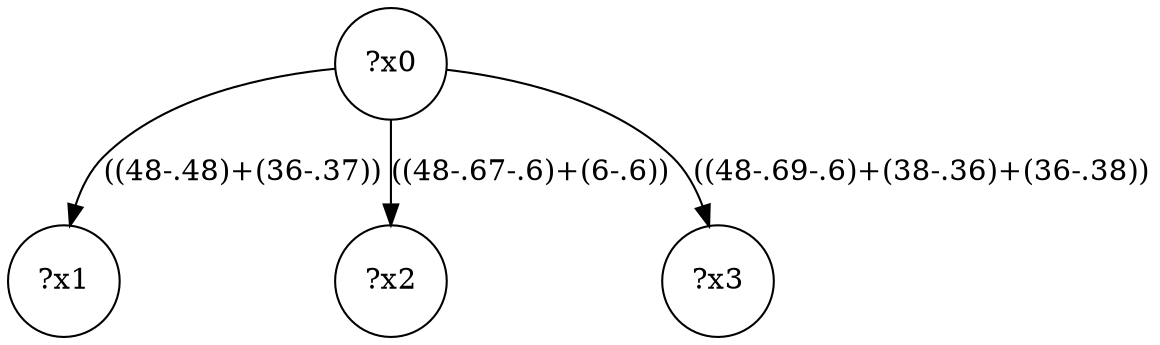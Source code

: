 digraph g {
	x0 [shape=circle, label="?x0"];
	x1 [shape=circle, label="?x1"];
	x0 -> x1 [label="((48-.48)+(36-.37))"];
	x2 [shape=circle, label="?x2"];
	x0 -> x2 [label="((48-.67-.6)+(6-.6))"];
	x3 [shape=circle, label="?x3"];
	x0 -> x3 [label="((48-.69-.6)+(38-.36)+(36-.38))"];
}
